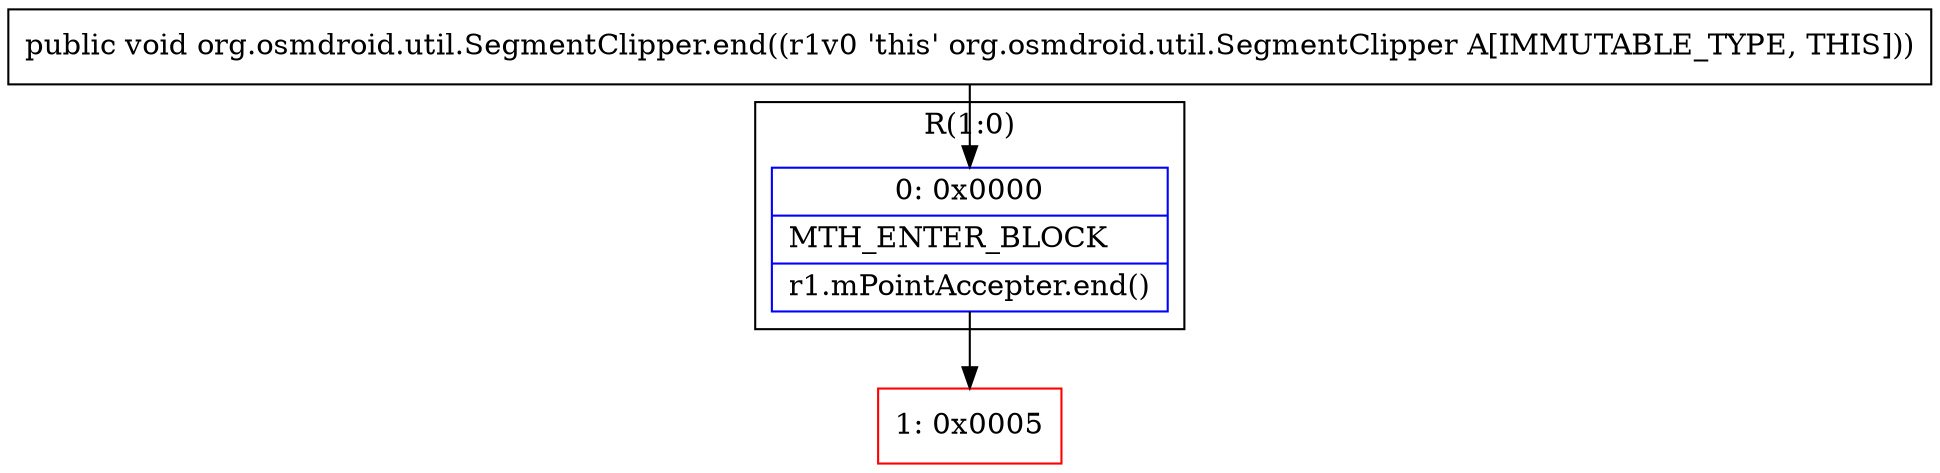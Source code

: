 digraph "CFG fororg.osmdroid.util.SegmentClipper.end()V" {
subgraph cluster_Region_806619231 {
label = "R(1:0)";
node [shape=record,color=blue];
Node_0 [shape=record,label="{0\:\ 0x0000|MTH_ENTER_BLOCK\l|r1.mPointAccepter.end()\l}"];
}
Node_1 [shape=record,color=red,label="{1\:\ 0x0005}"];
MethodNode[shape=record,label="{public void org.osmdroid.util.SegmentClipper.end((r1v0 'this' org.osmdroid.util.SegmentClipper A[IMMUTABLE_TYPE, THIS])) }"];
MethodNode -> Node_0;
Node_0 -> Node_1;
}


